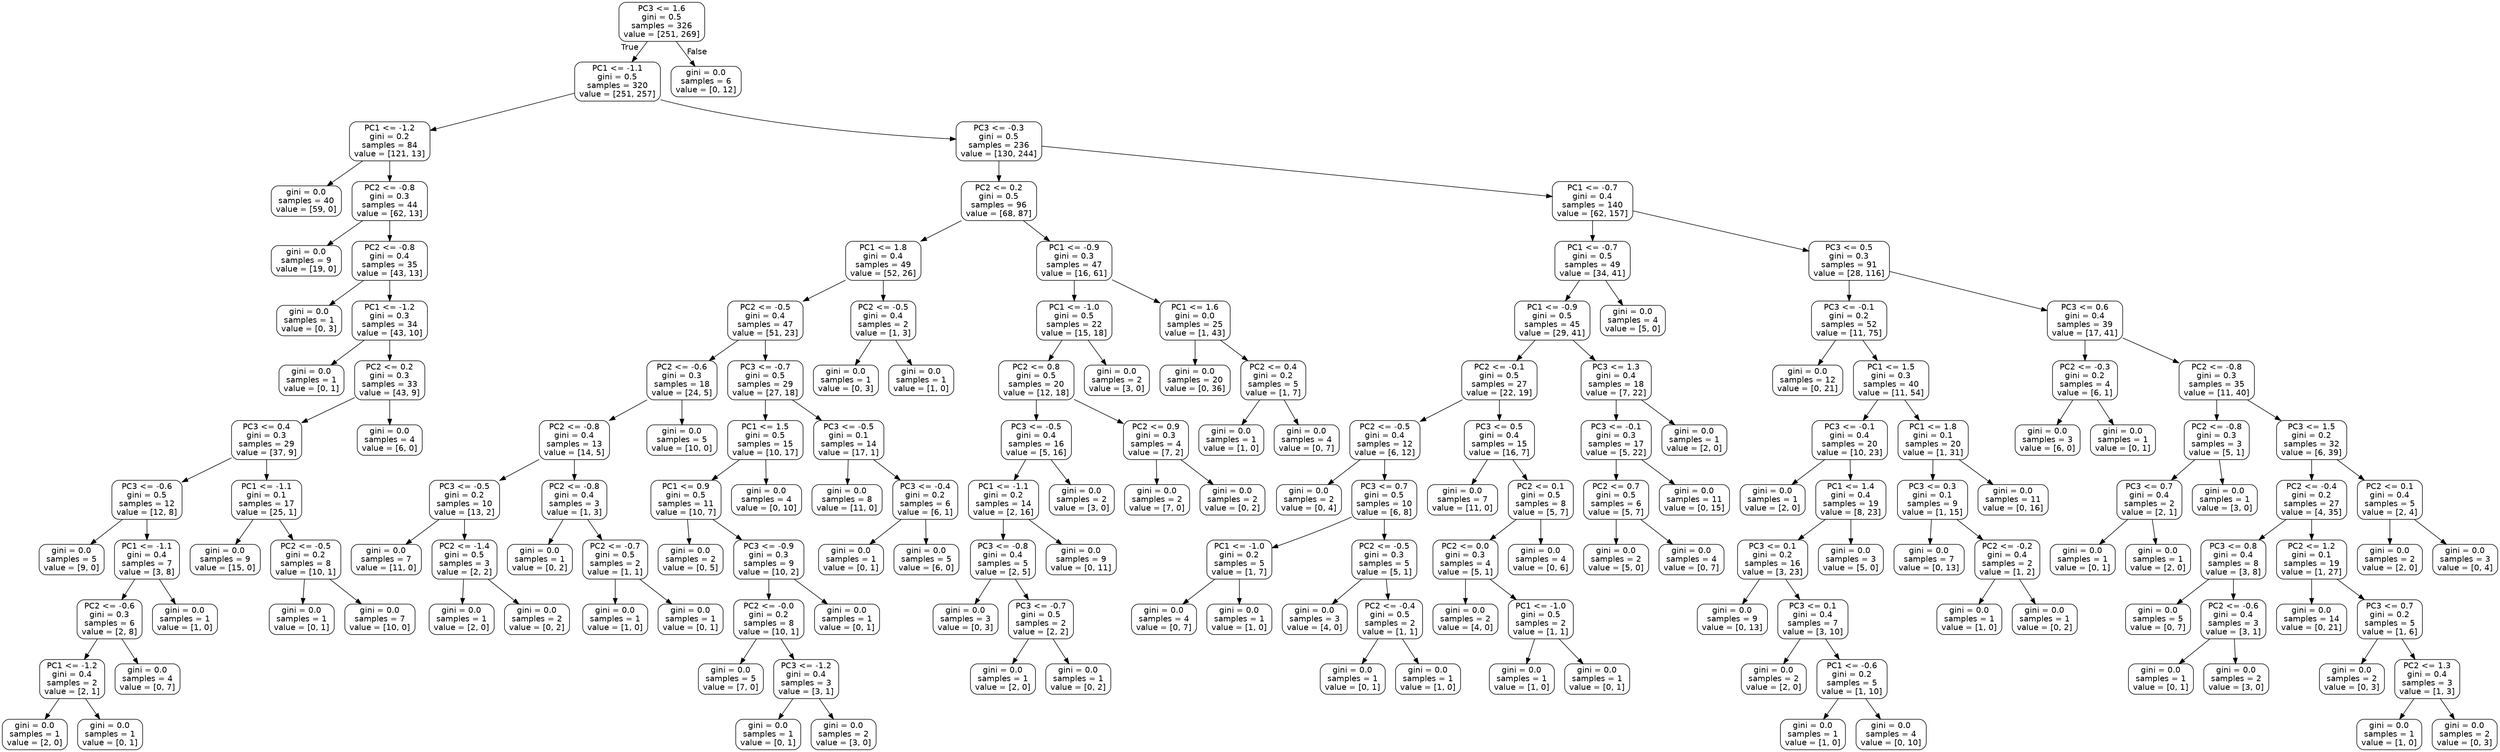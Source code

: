 digraph Tree {
node [shape=box, style="rounded", color="black", fontname=helvetica] ;
edge [fontname=helvetica] ;
0 [label="PC3 <= 1.6\ngini = 0.5\nsamples = 326\nvalue = [251, 269]"] ;
1 [label="PC1 <= -1.1\ngini = 0.5\nsamples = 320\nvalue = [251, 257]"] ;
0 -> 1 [labeldistance=2.5, labelangle=45, headlabel="True"] ;
2 [label="PC1 <= -1.2\ngini = 0.2\nsamples = 84\nvalue = [121, 13]"] ;
1 -> 2 ;
3 [label="gini = 0.0\nsamples = 40\nvalue = [59, 0]"] ;
2 -> 3 ;
4 [label="PC2 <= -0.8\ngini = 0.3\nsamples = 44\nvalue = [62, 13]"] ;
2 -> 4 ;
5 [label="gini = 0.0\nsamples = 9\nvalue = [19, 0]"] ;
4 -> 5 ;
6 [label="PC2 <= -0.8\ngini = 0.4\nsamples = 35\nvalue = [43, 13]"] ;
4 -> 6 ;
7 [label="gini = 0.0\nsamples = 1\nvalue = [0, 3]"] ;
6 -> 7 ;
8 [label="PC1 <= -1.2\ngini = 0.3\nsamples = 34\nvalue = [43, 10]"] ;
6 -> 8 ;
9 [label="gini = 0.0\nsamples = 1\nvalue = [0, 1]"] ;
8 -> 9 ;
10 [label="PC2 <= 0.2\ngini = 0.3\nsamples = 33\nvalue = [43, 9]"] ;
8 -> 10 ;
11 [label="PC3 <= 0.4\ngini = 0.3\nsamples = 29\nvalue = [37, 9]"] ;
10 -> 11 ;
12 [label="PC3 <= -0.6\ngini = 0.5\nsamples = 12\nvalue = [12, 8]"] ;
11 -> 12 ;
13 [label="gini = 0.0\nsamples = 5\nvalue = [9, 0]"] ;
12 -> 13 ;
14 [label="PC1 <= -1.1\ngini = 0.4\nsamples = 7\nvalue = [3, 8]"] ;
12 -> 14 ;
15 [label="PC2 <= -0.6\ngini = 0.3\nsamples = 6\nvalue = [2, 8]"] ;
14 -> 15 ;
16 [label="PC1 <= -1.2\ngini = 0.4\nsamples = 2\nvalue = [2, 1]"] ;
15 -> 16 ;
17 [label="gini = 0.0\nsamples = 1\nvalue = [2, 0]"] ;
16 -> 17 ;
18 [label="gini = 0.0\nsamples = 1\nvalue = [0, 1]"] ;
16 -> 18 ;
19 [label="gini = 0.0\nsamples = 4\nvalue = [0, 7]"] ;
15 -> 19 ;
20 [label="gini = 0.0\nsamples = 1\nvalue = [1, 0]"] ;
14 -> 20 ;
21 [label="PC1 <= -1.1\ngini = 0.1\nsamples = 17\nvalue = [25, 1]"] ;
11 -> 21 ;
22 [label="gini = 0.0\nsamples = 9\nvalue = [15, 0]"] ;
21 -> 22 ;
23 [label="PC2 <= -0.5\ngini = 0.2\nsamples = 8\nvalue = [10, 1]"] ;
21 -> 23 ;
24 [label="gini = 0.0\nsamples = 1\nvalue = [0, 1]"] ;
23 -> 24 ;
25 [label="gini = 0.0\nsamples = 7\nvalue = [10, 0]"] ;
23 -> 25 ;
26 [label="gini = 0.0\nsamples = 4\nvalue = [6, 0]"] ;
10 -> 26 ;
27 [label="PC3 <= -0.3\ngini = 0.5\nsamples = 236\nvalue = [130, 244]"] ;
1 -> 27 ;
28 [label="PC2 <= 0.2\ngini = 0.5\nsamples = 96\nvalue = [68, 87]"] ;
27 -> 28 ;
29 [label="PC1 <= 1.8\ngini = 0.4\nsamples = 49\nvalue = [52, 26]"] ;
28 -> 29 ;
30 [label="PC2 <= -0.5\ngini = 0.4\nsamples = 47\nvalue = [51, 23]"] ;
29 -> 30 ;
31 [label="PC2 <= -0.6\ngini = 0.3\nsamples = 18\nvalue = [24, 5]"] ;
30 -> 31 ;
32 [label="PC2 <= -0.8\ngini = 0.4\nsamples = 13\nvalue = [14, 5]"] ;
31 -> 32 ;
33 [label="PC3 <= -0.5\ngini = 0.2\nsamples = 10\nvalue = [13, 2]"] ;
32 -> 33 ;
34 [label="gini = 0.0\nsamples = 7\nvalue = [11, 0]"] ;
33 -> 34 ;
35 [label="PC2 <= -1.4\ngini = 0.5\nsamples = 3\nvalue = [2, 2]"] ;
33 -> 35 ;
36 [label="gini = 0.0\nsamples = 1\nvalue = [2, 0]"] ;
35 -> 36 ;
37 [label="gini = 0.0\nsamples = 2\nvalue = [0, 2]"] ;
35 -> 37 ;
38 [label="PC2 <= -0.8\ngini = 0.4\nsamples = 3\nvalue = [1, 3]"] ;
32 -> 38 ;
39 [label="gini = 0.0\nsamples = 1\nvalue = [0, 2]"] ;
38 -> 39 ;
40 [label="PC2 <= -0.7\ngini = 0.5\nsamples = 2\nvalue = [1, 1]"] ;
38 -> 40 ;
41 [label="gini = 0.0\nsamples = 1\nvalue = [1, 0]"] ;
40 -> 41 ;
42 [label="gini = 0.0\nsamples = 1\nvalue = [0, 1]"] ;
40 -> 42 ;
43 [label="gini = 0.0\nsamples = 5\nvalue = [10, 0]"] ;
31 -> 43 ;
44 [label="PC3 <= -0.7\ngini = 0.5\nsamples = 29\nvalue = [27, 18]"] ;
30 -> 44 ;
45 [label="PC1 <= 1.5\ngini = 0.5\nsamples = 15\nvalue = [10, 17]"] ;
44 -> 45 ;
46 [label="PC1 <= 0.9\ngini = 0.5\nsamples = 11\nvalue = [10, 7]"] ;
45 -> 46 ;
47 [label="gini = 0.0\nsamples = 2\nvalue = [0, 5]"] ;
46 -> 47 ;
48 [label="PC3 <= -0.9\ngini = 0.3\nsamples = 9\nvalue = [10, 2]"] ;
46 -> 48 ;
49 [label="PC2 <= -0.0\ngini = 0.2\nsamples = 8\nvalue = [10, 1]"] ;
48 -> 49 ;
50 [label="gini = 0.0\nsamples = 5\nvalue = [7, 0]"] ;
49 -> 50 ;
51 [label="PC3 <= -1.2\ngini = 0.4\nsamples = 3\nvalue = [3, 1]"] ;
49 -> 51 ;
52 [label="gini = 0.0\nsamples = 1\nvalue = [0, 1]"] ;
51 -> 52 ;
53 [label="gini = 0.0\nsamples = 2\nvalue = [3, 0]"] ;
51 -> 53 ;
54 [label="gini = 0.0\nsamples = 1\nvalue = [0, 1]"] ;
48 -> 54 ;
55 [label="gini = 0.0\nsamples = 4\nvalue = [0, 10]"] ;
45 -> 55 ;
56 [label="PC3 <= -0.5\ngini = 0.1\nsamples = 14\nvalue = [17, 1]"] ;
44 -> 56 ;
57 [label="gini = 0.0\nsamples = 8\nvalue = [11, 0]"] ;
56 -> 57 ;
58 [label="PC3 <= -0.4\ngini = 0.2\nsamples = 6\nvalue = [6, 1]"] ;
56 -> 58 ;
59 [label="gini = 0.0\nsamples = 1\nvalue = [0, 1]"] ;
58 -> 59 ;
60 [label="gini = 0.0\nsamples = 5\nvalue = [6, 0]"] ;
58 -> 60 ;
61 [label="PC2 <= -0.5\ngini = 0.4\nsamples = 2\nvalue = [1, 3]"] ;
29 -> 61 ;
62 [label="gini = 0.0\nsamples = 1\nvalue = [0, 3]"] ;
61 -> 62 ;
63 [label="gini = 0.0\nsamples = 1\nvalue = [1, 0]"] ;
61 -> 63 ;
64 [label="PC1 <= -0.9\ngini = 0.3\nsamples = 47\nvalue = [16, 61]"] ;
28 -> 64 ;
65 [label="PC1 <= -1.0\ngini = 0.5\nsamples = 22\nvalue = [15, 18]"] ;
64 -> 65 ;
66 [label="PC2 <= 0.8\ngini = 0.5\nsamples = 20\nvalue = [12, 18]"] ;
65 -> 66 ;
67 [label="PC3 <= -0.5\ngini = 0.4\nsamples = 16\nvalue = [5, 16]"] ;
66 -> 67 ;
68 [label="PC1 <= -1.1\ngini = 0.2\nsamples = 14\nvalue = [2, 16]"] ;
67 -> 68 ;
69 [label="PC3 <= -0.8\ngini = 0.4\nsamples = 5\nvalue = [2, 5]"] ;
68 -> 69 ;
70 [label="gini = 0.0\nsamples = 3\nvalue = [0, 3]"] ;
69 -> 70 ;
71 [label="PC3 <= -0.7\ngini = 0.5\nsamples = 2\nvalue = [2, 2]"] ;
69 -> 71 ;
72 [label="gini = 0.0\nsamples = 1\nvalue = [2, 0]"] ;
71 -> 72 ;
73 [label="gini = 0.0\nsamples = 1\nvalue = [0, 2]"] ;
71 -> 73 ;
74 [label="gini = 0.0\nsamples = 9\nvalue = [0, 11]"] ;
68 -> 74 ;
75 [label="gini = 0.0\nsamples = 2\nvalue = [3, 0]"] ;
67 -> 75 ;
76 [label="PC2 <= 0.9\ngini = 0.3\nsamples = 4\nvalue = [7, 2]"] ;
66 -> 76 ;
77 [label="gini = 0.0\nsamples = 2\nvalue = [7, 0]"] ;
76 -> 77 ;
78 [label="gini = 0.0\nsamples = 2\nvalue = [0, 2]"] ;
76 -> 78 ;
79 [label="gini = 0.0\nsamples = 2\nvalue = [3, 0]"] ;
65 -> 79 ;
80 [label="PC1 <= 1.6\ngini = 0.0\nsamples = 25\nvalue = [1, 43]"] ;
64 -> 80 ;
81 [label="gini = 0.0\nsamples = 20\nvalue = [0, 36]"] ;
80 -> 81 ;
82 [label="PC2 <= 0.4\ngini = 0.2\nsamples = 5\nvalue = [1, 7]"] ;
80 -> 82 ;
83 [label="gini = 0.0\nsamples = 1\nvalue = [1, 0]"] ;
82 -> 83 ;
84 [label="gini = 0.0\nsamples = 4\nvalue = [0, 7]"] ;
82 -> 84 ;
85 [label="PC1 <= -0.7\ngini = 0.4\nsamples = 140\nvalue = [62, 157]"] ;
27 -> 85 ;
86 [label="PC1 <= -0.7\ngini = 0.5\nsamples = 49\nvalue = [34, 41]"] ;
85 -> 86 ;
87 [label="PC1 <= -0.9\ngini = 0.5\nsamples = 45\nvalue = [29, 41]"] ;
86 -> 87 ;
88 [label="PC2 <= -0.1\ngini = 0.5\nsamples = 27\nvalue = [22, 19]"] ;
87 -> 88 ;
89 [label="PC2 <= -0.5\ngini = 0.4\nsamples = 12\nvalue = [6, 12]"] ;
88 -> 89 ;
90 [label="gini = 0.0\nsamples = 2\nvalue = [0, 4]"] ;
89 -> 90 ;
91 [label="PC3 <= 0.7\ngini = 0.5\nsamples = 10\nvalue = [6, 8]"] ;
89 -> 91 ;
92 [label="PC1 <= -1.0\ngini = 0.2\nsamples = 5\nvalue = [1, 7]"] ;
91 -> 92 ;
93 [label="gini = 0.0\nsamples = 4\nvalue = [0, 7]"] ;
92 -> 93 ;
94 [label="gini = 0.0\nsamples = 1\nvalue = [1, 0]"] ;
92 -> 94 ;
95 [label="PC2 <= -0.5\ngini = 0.3\nsamples = 5\nvalue = [5, 1]"] ;
91 -> 95 ;
96 [label="gini = 0.0\nsamples = 3\nvalue = [4, 0]"] ;
95 -> 96 ;
97 [label="PC2 <= -0.4\ngini = 0.5\nsamples = 2\nvalue = [1, 1]"] ;
95 -> 97 ;
98 [label="gini = 0.0\nsamples = 1\nvalue = [0, 1]"] ;
97 -> 98 ;
99 [label="gini = 0.0\nsamples = 1\nvalue = [1, 0]"] ;
97 -> 99 ;
100 [label="PC3 <= 0.5\ngini = 0.4\nsamples = 15\nvalue = [16, 7]"] ;
88 -> 100 ;
101 [label="gini = 0.0\nsamples = 7\nvalue = [11, 0]"] ;
100 -> 101 ;
102 [label="PC2 <= 0.1\ngini = 0.5\nsamples = 8\nvalue = [5, 7]"] ;
100 -> 102 ;
103 [label="PC2 <= 0.0\ngini = 0.3\nsamples = 4\nvalue = [5, 1]"] ;
102 -> 103 ;
104 [label="gini = 0.0\nsamples = 2\nvalue = [4, 0]"] ;
103 -> 104 ;
105 [label="PC1 <= -1.0\ngini = 0.5\nsamples = 2\nvalue = [1, 1]"] ;
103 -> 105 ;
106 [label="gini = 0.0\nsamples = 1\nvalue = [1, 0]"] ;
105 -> 106 ;
107 [label="gini = 0.0\nsamples = 1\nvalue = [0, 1]"] ;
105 -> 107 ;
108 [label="gini = 0.0\nsamples = 4\nvalue = [0, 6]"] ;
102 -> 108 ;
109 [label="PC3 <= 1.3\ngini = 0.4\nsamples = 18\nvalue = [7, 22]"] ;
87 -> 109 ;
110 [label="PC3 <= -0.1\ngini = 0.3\nsamples = 17\nvalue = [5, 22]"] ;
109 -> 110 ;
111 [label="PC2 <= 0.7\ngini = 0.5\nsamples = 6\nvalue = [5, 7]"] ;
110 -> 111 ;
112 [label="gini = 0.0\nsamples = 2\nvalue = [5, 0]"] ;
111 -> 112 ;
113 [label="gini = 0.0\nsamples = 4\nvalue = [0, 7]"] ;
111 -> 113 ;
114 [label="gini = 0.0\nsamples = 11\nvalue = [0, 15]"] ;
110 -> 114 ;
115 [label="gini = 0.0\nsamples = 1\nvalue = [2, 0]"] ;
109 -> 115 ;
116 [label="gini = 0.0\nsamples = 4\nvalue = [5, 0]"] ;
86 -> 116 ;
117 [label="PC3 <= 0.5\ngini = 0.3\nsamples = 91\nvalue = [28, 116]"] ;
85 -> 117 ;
118 [label="PC3 <= -0.1\ngini = 0.2\nsamples = 52\nvalue = [11, 75]"] ;
117 -> 118 ;
119 [label="gini = 0.0\nsamples = 12\nvalue = [0, 21]"] ;
118 -> 119 ;
120 [label="PC1 <= 1.5\ngini = 0.3\nsamples = 40\nvalue = [11, 54]"] ;
118 -> 120 ;
121 [label="PC3 <= -0.1\ngini = 0.4\nsamples = 20\nvalue = [10, 23]"] ;
120 -> 121 ;
122 [label="gini = 0.0\nsamples = 1\nvalue = [2, 0]"] ;
121 -> 122 ;
123 [label="PC1 <= 1.4\ngini = 0.4\nsamples = 19\nvalue = [8, 23]"] ;
121 -> 123 ;
124 [label="PC3 <= 0.1\ngini = 0.2\nsamples = 16\nvalue = [3, 23]"] ;
123 -> 124 ;
125 [label="gini = 0.0\nsamples = 9\nvalue = [0, 13]"] ;
124 -> 125 ;
126 [label="PC3 <= 0.1\ngini = 0.4\nsamples = 7\nvalue = [3, 10]"] ;
124 -> 126 ;
127 [label="gini = 0.0\nsamples = 2\nvalue = [2, 0]"] ;
126 -> 127 ;
128 [label="PC1 <= -0.6\ngini = 0.2\nsamples = 5\nvalue = [1, 10]"] ;
126 -> 128 ;
129 [label="gini = 0.0\nsamples = 1\nvalue = [1, 0]"] ;
128 -> 129 ;
130 [label="gini = 0.0\nsamples = 4\nvalue = [0, 10]"] ;
128 -> 130 ;
131 [label="gini = 0.0\nsamples = 3\nvalue = [5, 0]"] ;
123 -> 131 ;
132 [label="PC1 <= 1.8\ngini = 0.1\nsamples = 20\nvalue = [1, 31]"] ;
120 -> 132 ;
133 [label="PC3 <= 0.3\ngini = 0.1\nsamples = 9\nvalue = [1, 15]"] ;
132 -> 133 ;
134 [label="gini = 0.0\nsamples = 7\nvalue = [0, 13]"] ;
133 -> 134 ;
135 [label="PC2 <= -0.2\ngini = 0.4\nsamples = 2\nvalue = [1, 2]"] ;
133 -> 135 ;
136 [label="gini = 0.0\nsamples = 1\nvalue = [1, 0]"] ;
135 -> 136 ;
137 [label="gini = 0.0\nsamples = 1\nvalue = [0, 2]"] ;
135 -> 137 ;
138 [label="gini = 0.0\nsamples = 11\nvalue = [0, 16]"] ;
132 -> 138 ;
139 [label="PC3 <= 0.6\ngini = 0.4\nsamples = 39\nvalue = [17, 41]"] ;
117 -> 139 ;
140 [label="PC2 <= -0.3\ngini = 0.2\nsamples = 4\nvalue = [6, 1]"] ;
139 -> 140 ;
141 [label="gini = 0.0\nsamples = 3\nvalue = [6, 0]"] ;
140 -> 141 ;
142 [label="gini = 0.0\nsamples = 1\nvalue = [0, 1]"] ;
140 -> 142 ;
143 [label="PC2 <= -0.8\ngini = 0.3\nsamples = 35\nvalue = [11, 40]"] ;
139 -> 143 ;
144 [label="PC2 <= -0.8\ngini = 0.3\nsamples = 3\nvalue = [5, 1]"] ;
143 -> 144 ;
145 [label="PC3 <= 0.7\ngini = 0.4\nsamples = 2\nvalue = [2, 1]"] ;
144 -> 145 ;
146 [label="gini = 0.0\nsamples = 1\nvalue = [0, 1]"] ;
145 -> 146 ;
147 [label="gini = 0.0\nsamples = 1\nvalue = [2, 0]"] ;
145 -> 147 ;
148 [label="gini = 0.0\nsamples = 1\nvalue = [3, 0]"] ;
144 -> 148 ;
149 [label="PC3 <= 1.5\ngini = 0.2\nsamples = 32\nvalue = [6, 39]"] ;
143 -> 149 ;
150 [label="PC2 <= -0.4\ngini = 0.2\nsamples = 27\nvalue = [4, 35]"] ;
149 -> 150 ;
151 [label="PC3 <= 0.8\ngini = 0.4\nsamples = 8\nvalue = [3, 8]"] ;
150 -> 151 ;
152 [label="gini = 0.0\nsamples = 5\nvalue = [0, 7]"] ;
151 -> 152 ;
153 [label="PC2 <= -0.6\ngini = 0.4\nsamples = 3\nvalue = [3, 1]"] ;
151 -> 153 ;
154 [label="gini = 0.0\nsamples = 1\nvalue = [0, 1]"] ;
153 -> 154 ;
155 [label="gini = 0.0\nsamples = 2\nvalue = [3, 0]"] ;
153 -> 155 ;
156 [label="PC2 <= 1.2\ngini = 0.1\nsamples = 19\nvalue = [1, 27]"] ;
150 -> 156 ;
157 [label="gini = 0.0\nsamples = 14\nvalue = [0, 21]"] ;
156 -> 157 ;
158 [label="PC3 <= 0.7\ngini = 0.2\nsamples = 5\nvalue = [1, 6]"] ;
156 -> 158 ;
159 [label="gini = 0.0\nsamples = 2\nvalue = [0, 3]"] ;
158 -> 159 ;
160 [label="PC2 <= 1.3\ngini = 0.4\nsamples = 3\nvalue = [1, 3]"] ;
158 -> 160 ;
161 [label="gini = 0.0\nsamples = 1\nvalue = [1, 0]"] ;
160 -> 161 ;
162 [label="gini = 0.0\nsamples = 2\nvalue = [0, 3]"] ;
160 -> 162 ;
163 [label="PC2 <= 0.1\ngini = 0.4\nsamples = 5\nvalue = [2, 4]"] ;
149 -> 163 ;
164 [label="gini = 0.0\nsamples = 2\nvalue = [2, 0]"] ;
163 -> 164 ;
165 [label="gini = 0.0\nsamples = 3\nvalue = [0, 4]"] ;
163 -> 165 ;
166 [label="gini = 0.0\nsamples = 6\nvalue = [0, 12]"] ;
0 -> 166 [labeldistance=2.5, labelangle=-45, headlabel="False"] ;
}